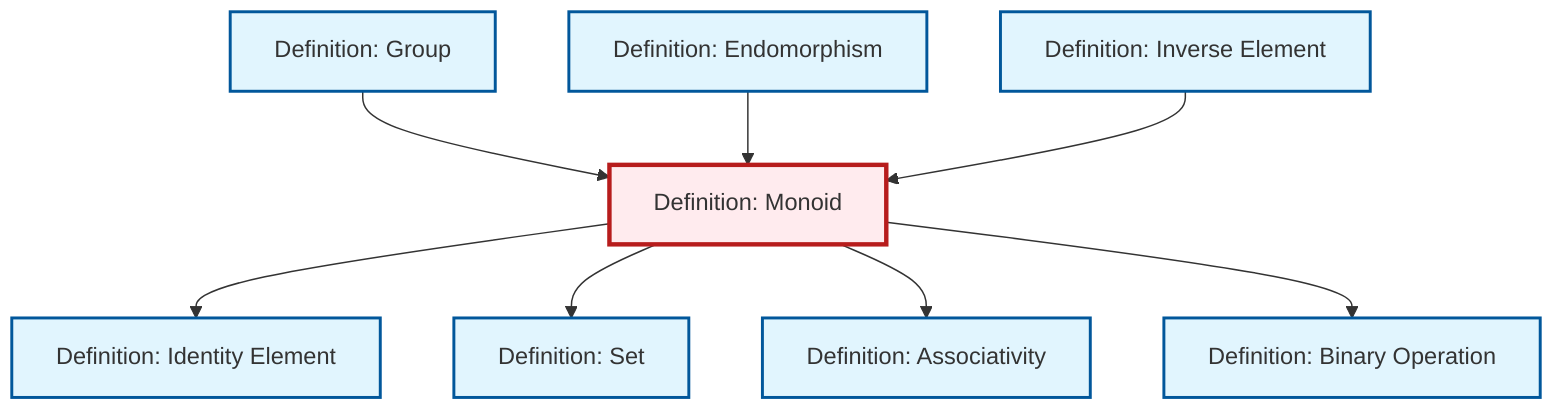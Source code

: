 graph TD
    classDef definition fill:#e1f5fe,stroke:#01579b,stroke-width:2px
    classDef theorem fill:#f3e5f5,stroke:#4a148c,stroke-width:2px
    classDef axiom fill:#fff3e0,stroke:#e65100,stroke-width:2px
    classDef example fill:#e8f5e9,stroke:#1b5e20,stroke-width:2px
    classDef current fill:#ffebee,stroke:#b71c1c,stroke-width:3px
    def-endomorphism["Definition: Endomorphism"]:::definition
    def-group["Definition: Group"]:::definition
    def-inverse-element["Definition: Inverse Element"]:::definition
    def-identity-element["Definition: Identity Element"]:::definition
    def-associativity["Definition: Associativity"]:::definition
    def-monoid["Definition: Monoid"]:::definition
    def-set["Definition: Set"]:::definition
    def-binary-operation["Definition: Binary Operation"]:::definition
    def-group --> def-monoid
    def-monoid --> def-identity-element
    def-endomorphism --> def-monoid
    def-monoid --> def-set
    def-monoid --> def-associativity
    def-monoid --> def-binary-operation
    def-inverse-element --> def-monoid
    class def-monoid current